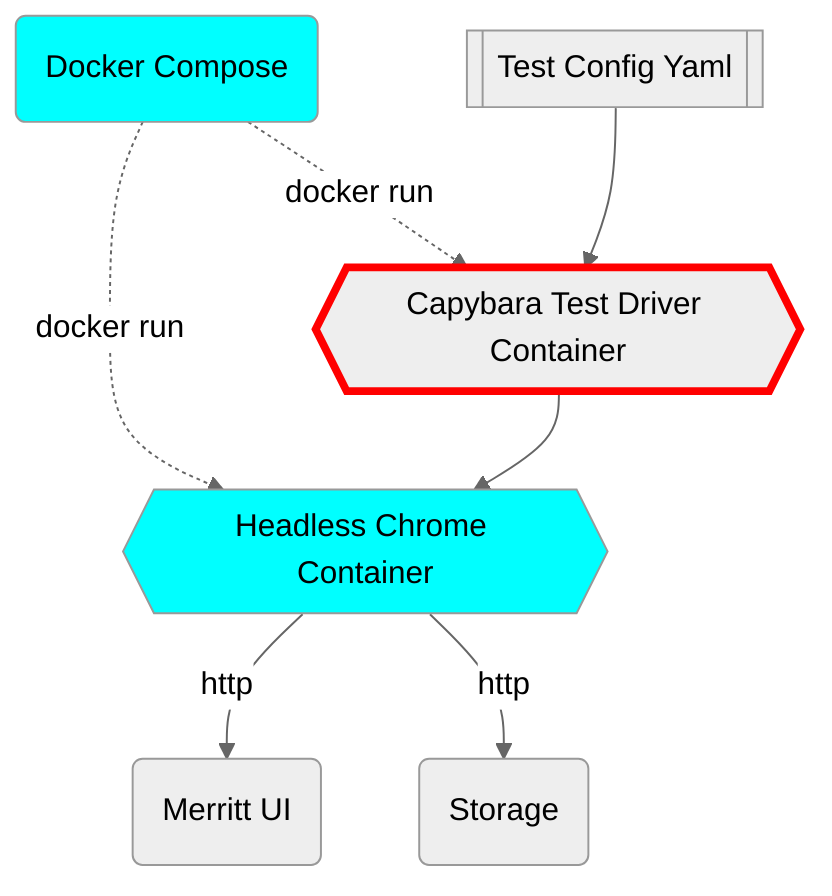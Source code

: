 %%{init: {'theme': 'neutral'}}%%
graph TD
  CAPY{{Capybara Test Driver Container}}
  CHROME{{Headless Chrome Container}}
  UI(Merritt UI)
  STORE(Storage)
  CONFIG[[Test Config Yaml]]
  DOCK(Docker Compose)

  DOCK -.-> |docker run| CAPY
  DOCK -.-> |docker run| CHROME
  CONFIG --> CAPY
  CAPY --> CHROME
  CHROME --> |http| UI
  CHROME --> |http| STORE

  style DOCK fill:cyan
  style CHROME fill:cyan
  style CAPY stroke:red,stroke-width:4px